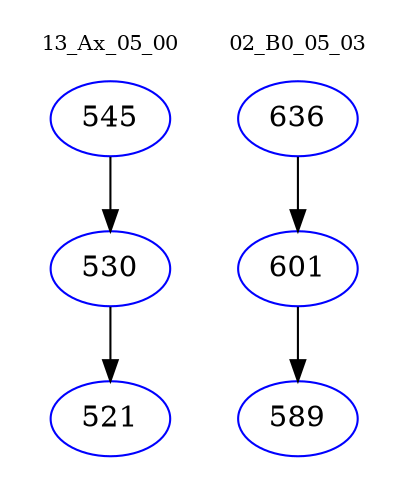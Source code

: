 digraph{
subgraph cluster_0 {
color = white
label = "13_Ax_05_00";
fontsize=10;
T0_545 [label="545", color="blue"]
T0_545 -> T0_530 [color="black"]
T0_530 [label="530", color="blue"]
T0_530 -> T0_521 [color="black"]
T0_521 [label="521", color="blue"]
}
subgraph cluster_1 {
color = white
label = "02_B0_05_03";
fontsize=10;
T1_636 [label="636", color="blue"]
T1_636 -> T1_601 [color="black"]
T1_601 [label="601", color="blue"]
T1_601 -> T1_589 [color="black"]
T1_589 [label="589", color="blue"]
}
}
